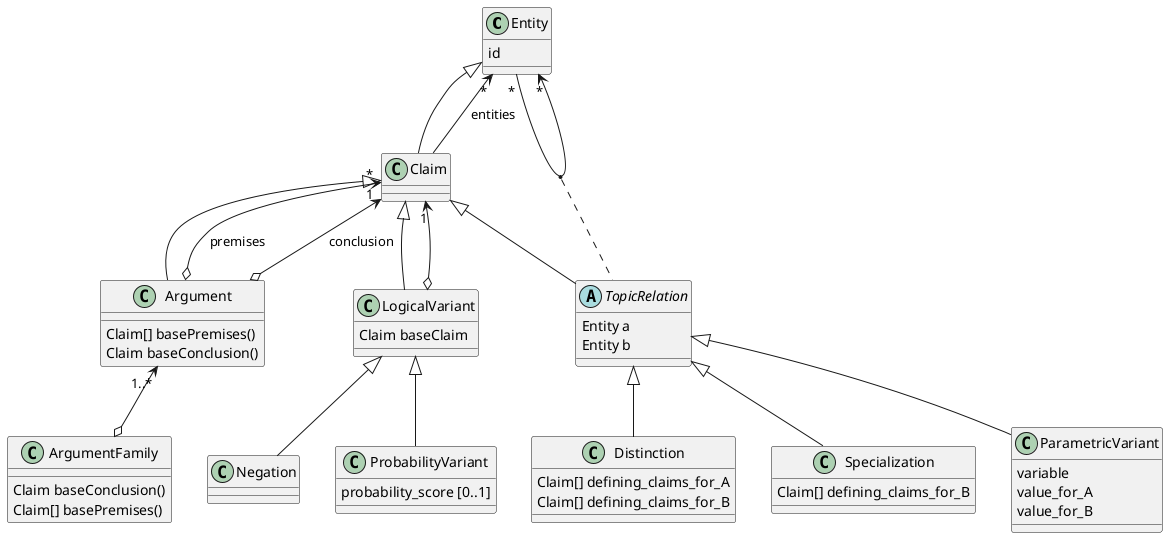@startuml


class Entity {
  id
}

Entity <|-- Claim

Entity "*" <-- Claim : entities

Claim <|-- Argument

class Argument {
  ' A causal or epistemic link between premises and conclusions.
  ' logical entailment is a case of epistemic link
  ' (Maybe distinguish those cases?)
  ' I think deontic links always "ride" on a causal link,
  ' but maybe they still need to be distinguished
  Claim[] basePremises()
  ' the base claim of each premise
  Claim baseConclusion()
  ' the base claim of the conclusion
}

Argument o--> "*" Claim : premises
' Premises are either Base Claim, or Negation thereof
Argument o--> "1" Claim : conclusion
' Conclusions can be Probability Variants as well

Claim <|-- LogicalVariant
Claim "1" <--o LogicalVariant

' TODO: ClaimFormula, i.e. a Claim with an unbound variable.
' Important for defining_claims, parametricVariants...

class LogicalVariant {
  ' A variant of the base claim which is either the negation or some probability value (formal or not)
  Claim baseClaim
}

class Negation {
}

class ProbabilityVariant {
  probability_score [0..1]
}

Entity "*" --> "*" Entity
(Entity, Entity) . TopicRelation

Claim <|-- TopicRelation

abstract class TopicRelation  {
  Entity a
  Entity b
}

TopicRelation <|-- Distinction

class Distinction {
  ' mutually exclusive categories or different entities
  Claim[] defining_claims_for_A
  Claim[] defining_claims_for_B
}

TopicRelation <|-- Specialization

class Specialization {
  ' subclassOf, instanceOf
  Claim[] defining_claims_for_B
}

TopicRelation <|-- ParametricVariant
class ParametricVariant {
  ' This variant only(?) applies to comparison between ParametricClaims, not Entities in general
  ' TODO: those claims vary through some parameter (or entity?)
  ' The distinction between entities and qualities, if any, must be developed
  variable
  value_for_A
  value_for_B
}

LogicalVariant <|-- Negation
LogicalVariant <|-- ProbabilityVariant

class ArgumentFamily {
  Claim baseConclusion()
  Claim[] basePremises()
  ' The basePremises and baseConclusion must be the same for each member of the family.
}

Argument "1..*" <--o ArgumentFamily
' Entity <|-- ArgumentFamily

' TODO: A Story is a coherent set of Claims (this happened),
' causal Arguments (This happened because of this) and Valuations
' (this happening was un/desirable).

@enduml
